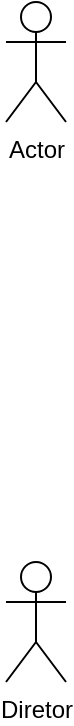 <mxfile version="24.7.10">
  <diagram name="Página-1" id="uF1H1OIzqP1bftv8VLXI">
    <mxGraphModel dx="1674" dy="744" grid="1" gridSize="10" guides="1" tooltips="1" connect="1" arrows="1" fold="1" page="1" pageScale="1" pageWidth="827" pageHeight="1169" math="0" shadow="0">
      <root>
        <mxCell id="0" />
        <mxCell id="1" parent="0" />
        <mxCell id="My-0tOdEVOYRBpj_1P8_-1" value="Actor" style="shape=umlActor;verticalLabelPosition=bottom;verticalAlign=top;html=1;outlineConnect=0;" parent="1" vertex="1">
          <mxGeometry x="110" y="130" width="30" height="60" as="geometry" />
        </mxCell>
        <object label="Diretor" id="l7rkvU7OESbNSWIjhwmB-1">
          <mxCell style="shape=umlActor;verticalLabelPosition=bottom;verticalAlign=top;html=1;outlineConnect=0;direction=east;" vertex="1" parent="1">
            <mxGeometry x="110" y="410" width="30" height="60" as="geometry" />
          </mxCell>
        </object>
      </root>
    </mxGraphModel>
  </diagram>
</mxfile>
